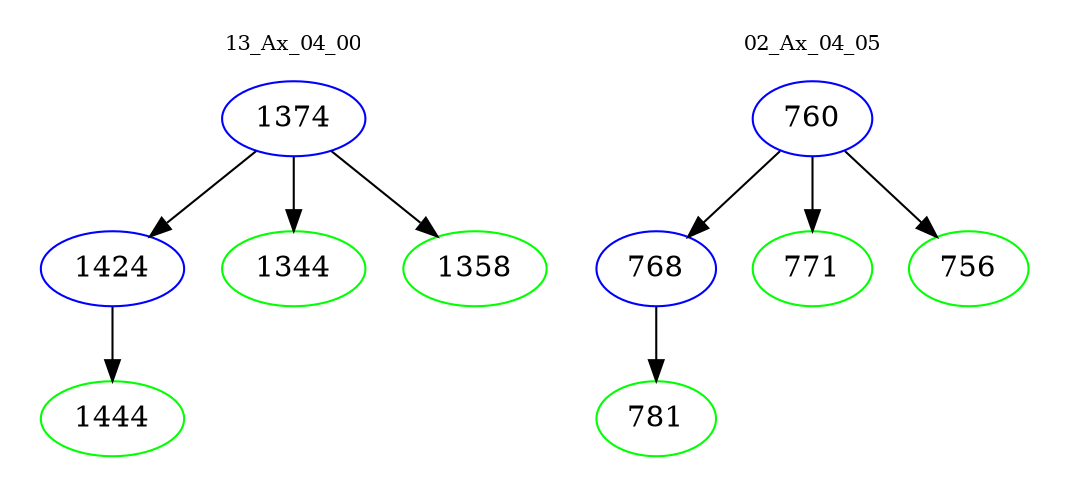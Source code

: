 digraph{
subgraph cluster_0 {
color = white
label = "13_Ax_04_00";
fontsize=10;
T0_1374 [label="1374", color="blue"]
T0_1374 -> T0_1424 [color="black"]
T0_1424 [label="1424", color="blue"]
T0_1424 -> T0_1444 [color="black"]
T0_1444 [label="1444", color="green"]
T0_1374 -> T0_1344 [color="black"]
T0_1344 [label="1344", color="green"]
T0_1374 -> T0_1358 [color="black"]
T0_1358 [label="1358", color="green"]
}
subgraph cluster_1 {
color = white
label = "02_Ax_04_05";
fontsize=10;
T1_760 [label="760", color="blue"]
T1_760 -> T1_768 [color="black"]
T1_768 [label="768", color="blue"]
T1_768 -> T1_781 [color="black"]
T1_781 [label="781", color="green"]
T1_760 -> T1_771 [color="black"]
T1_771 [label="771", color="green"]
T1_760 -> T1_756 [color="black"]
T1_756 [label="756", color="green"]
}
}
